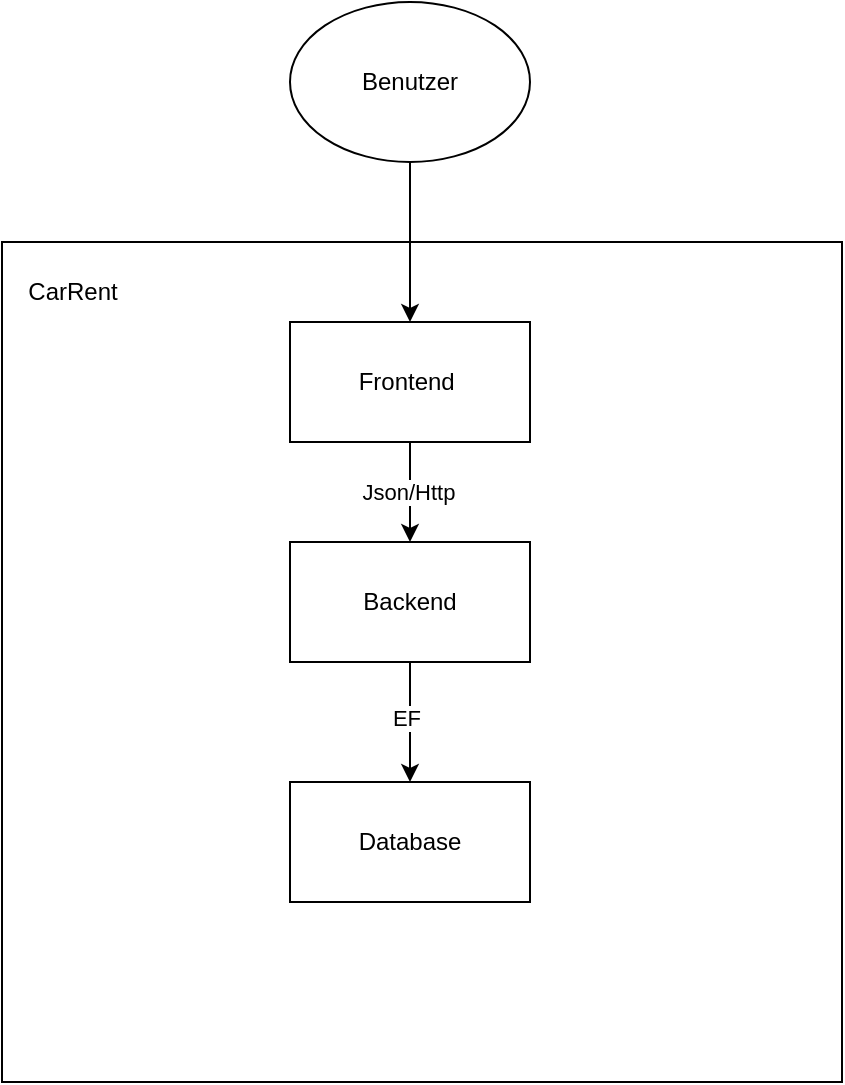 <mxfile version="21.6.8" type="device">
  <diagram name="Seite-1" id="D6gfqjFejIyT0VDWGMeQ">
    <mxGraphModel dx="1098" dy="827" grid="1" gridSize="10" guides="1" tooltips="1" connect="1" arrows="1" fold="1" page="1" pageScale="1" pageWidth="827" pageHeight="1169" math="0" shadow="0">
      <root>
        <mxCell id="0" />
        <mxCell id="1" parent="0" />
        <mxCell id="MHhIylKhZvHh8AegWMMz-11" value="" style="whiteSpace=wrap;html=1;aspect=fixed;spacingTop=0;" vertex="1" parent="1">
          <mxGeometry x="210" y="280" width="420" height="420" as="geometry" />
        </mxCell>
        <mxCell id="MHhIylKhZvHh8AegWMMz-1" value="Frontend&amp;nbsp;" style="rounded=0;whiteSpace=wrap;html=1;" vertex="1" parent="1">
          <mxGeometry x="354" y="320" width="120" height="60" as="geometry" />
        </mxCell>
        <mxCell id="MHhIylKhZvHh8AegWMMz-3" value="Benutzer" style="ellipse;whiteSpace=wrap;html=1;" vertex="1" parent="1">
          <mxGeometry x="354" y="160" width="120" height="80" as="geometry" />
        </mxCell>
        <mxCell id="MHhIylKhZvHh8AegWMMz-4" value="Backend" style="rounded=0;whiteSpace=wrap;html=1;" vertex="1" parent="1">
          <mxGeometry x="354" y="430" width="120" height="60" as="geometry" />
        </mxCell>
        <mxCell id="MHhIylKhZvHh8AegWMMz-5" value="Database" style="rounded=0;whiteSpace=wrap;html=1;" vertex="1" parent="1">
          <mxGeometry x="354" y="550" width="120" height="60" as="geometry" />
        </mxCell>
        <mxCell id="MHhIylKhZvHh8AegWMMz-6" value="" style="endArrow=classic;html=1;rounded=0;" edge="1" parent="1" source="MHhIylKhZvHh8AegWMMz-3" target="MHhIylKhZvHh8AegWMMz-1">
          <mxGeometry width="50" height="50" relative="1" as="geometry">
            <mxPoint x="390" y="500" as="sourcePoint" />
            <mxPoint x="440" y="450" as="targetPoint" />
          </mxGeometry>
        </mxCell>
        <mxCell id="MHhIylKhZvHh8AegWMMz-7" value="" style="endArrow=classic;html=1;rounded=0;" edge="1" parent="1" source="MHhIylKhZvHh8AegWMMz-1" target="MHhIylKhZvHh8AegWMMz-4">
          <mxGeometry width="50" height="50" relative="1" as="geometry">
            <mxPoint x="390" y="500" as="sourcePoint" />
            <mxPoint x="440" y="450" as="targetPoint" />
          </mxGeometry>
        </mxCell>
        <mxCell id="MHhIylKhZvHh8AegWMMz-8" value="Json/Http" style="edgeLabel;html=1;align=center;verticalAlign=middle;resizable=0;points=[];" vertex="1" connectable="0" parent="MHhIylKhZvHh8AegWMMz-7">
          <mxGeometry y="-1" relative="1" as="geometry">
            <mxPoint as="offset" />
          </mxGeometry>
        </mxCell>
        <mxCell id="MHhIylKhZvHh8AegWMMz-9" value="" style="endArrow=classic;html=1;rounded=0;" edge="1" parent="1" source="MHhIylKhZvHh8AegWMMz-4" target="MHhIylKhZvHh8AegWMMz-5">
          <mxGeometry width="50" height="50" relative="1" as="geometry">
            <mxPoint x="390" y="500" as="sourcePoint" />
            <mxPoint x="440" y="450" as="targetPoint" />
          </mxGeometry>
        </mxCell>
        <mxCell id="MHhIylKhZvHh8AegWMMz-10" value="EF" style="edgeLabel;html=1;align=center;verticalAlign=middle;resizable=0;points=[];" vertex="1" connectable="0" parent="MHhIylKhZvHh8AegWMMz-9">
          <mxGeometry x="-0.077" y="-2" relative="1" as="geometry">
            <mxPoint as="offset" />
          </mxGeometry>
        </mxCell>
        <mxCell id="MHhIylKhZvHh8AegWMMz-12" value="CarRent" style="text;html=1;align=center;verticalAlign=middle;resizable=0;points=[];autosize=1;strokeColor=none;fillColor=none;" vertex="1" parent="1">
          <mxGeometry x="210" y="290" width="70" height="30" as="geometry" />
        </mxCell>
      </root>
    </mxGraphModel>
  </diagram>
</mxfile>
